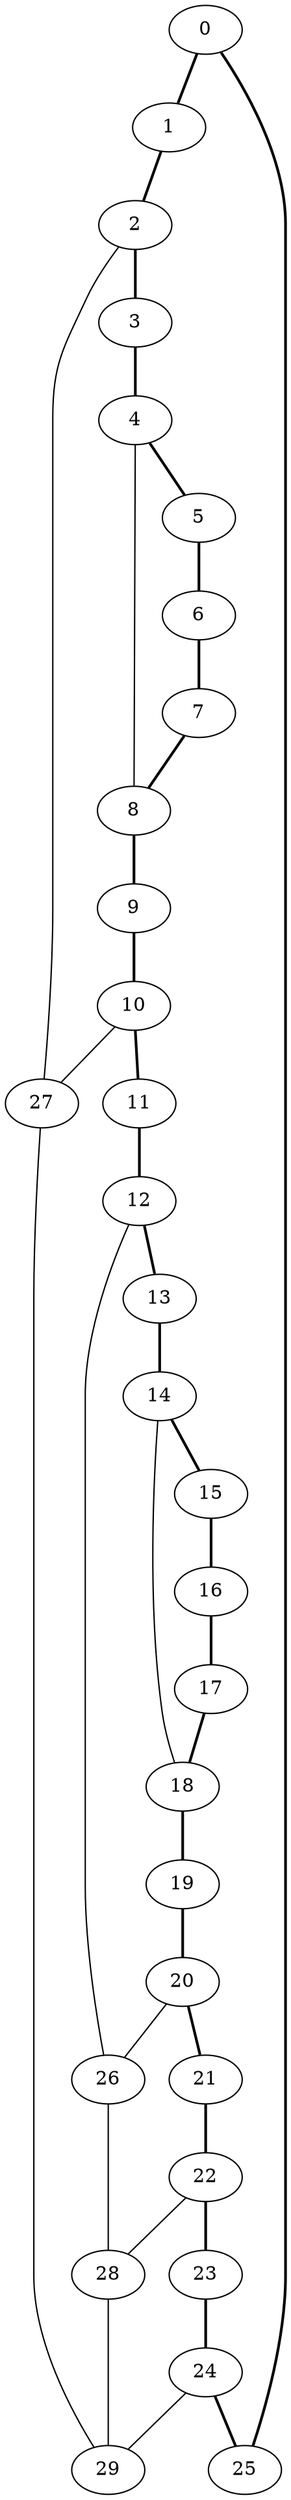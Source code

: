 graph G {
0 [ pos = " 3.00,0.00!" ];
0 -- 1[style=bold];
0 -- 25[style=bold];
1 [ pos = " 2.91,0.72!" ];
1 -- 2[style=bold];
2 [ pos = " 2.66,1.39!" ];
2 -- 3[style=bold];
2 -- 27;
3 [ pos = " 2.25,1.99!" ];
3 -- 4[style=bold];
4 [ pos = " 1.70,2.47!" ];
4 -- 5[style=bold];
4 -- 8;
5 [ pos = " 1.06,2.81!" ];
5 -- 6[style=bold];
6 [ pos = " 0.36,2.98!" ];
6 -- 7[style=bold];
7 [ pos = " -0.36,2.98!" ];
7 -- 8[style=bold];
8 [ pos = " -1.06,2.81!" ];
8 -- 9[style=bold];
9 [ pos = " -1.70,2.47!" ];
9 -- 10[style=bold];
10 [ pos = " -2.25,1.99!" ];
10 -- 11[style=bold];
10 -- 27;
11 [ pos = " -2.66,1.39!" ];
11 -- 12[style=bold];
12 [ pos = " -2.91,0.72!" ];
12 -- 13[style=bold];
12 -- 26;
13 [ pos = " -3.00,0.00!" ];
13 -- 14[style=bold];
14 [ pos = " -2.91,-0.72!" ];
14 -- 15[style=bold];
14 -- 18;
15 [ pos = " -2.66,-1.39!" ];
15 -- 16[style=bold];
16 [ pos = " -2.25,-1.99!" ];
16 -- 17[style=bold];
17 [ pos = " -1.70,-2.47!" ];
17 -- 18[style=bold];
18 [ pos = " -1.06,-2.81!" ];
18 -- 19[style=bold];
19 [ pos = " -0.36,-2.98!" ];
19 -- 20[style=bold];
20 [ pos = " 0.36,-2.98!" ];
20 -- 21[style=bold];
20 -- 26;
21 [ pos = " 1.06,-2.81!" ];
21 -- 22[style=bold];
22 [ pos = " 1.70,-2.47!" ];
22 -- 23[style=bold];
22 -- 28;
23 [ pos = " 2.25,-1.99!" ];
23 -- 24[style=bold];
24 [ pos = " 2.66,-1.39!" ];
24 -- 25[style=bold];
24 -- 29;
25 [ pos = " 2.91,-0.72!" ];
26 -- 28;
27 -- 29;
28 -- 29;
}
